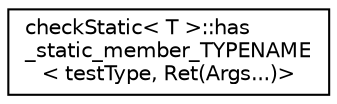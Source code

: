 digraph "Graphical Class Hierarchy"
{
 // LATEX_PDF_SIZE
  edge [fontname="Helvetica",fontsize="10",labelfontname="Helvetica",labelfontsize="10"];
  node [fontname="Helvetica",fontsize="10",shape=record];
  rankdir="LR";
  Node0 [label="checkStatic\< T \>::has\l_static_member_TYPENAME\l\< testType, Ret(Args...)\>",height=0.2,width=0.4,color="black", fillcolor="white", style="filled",URL="$structpFlow_1_1checkStatic_1_1has__static__member__TYPENAME_3_01testType_00_01Ret_07Args_8_8_8_08_4.html",tooltip=" "];
}
